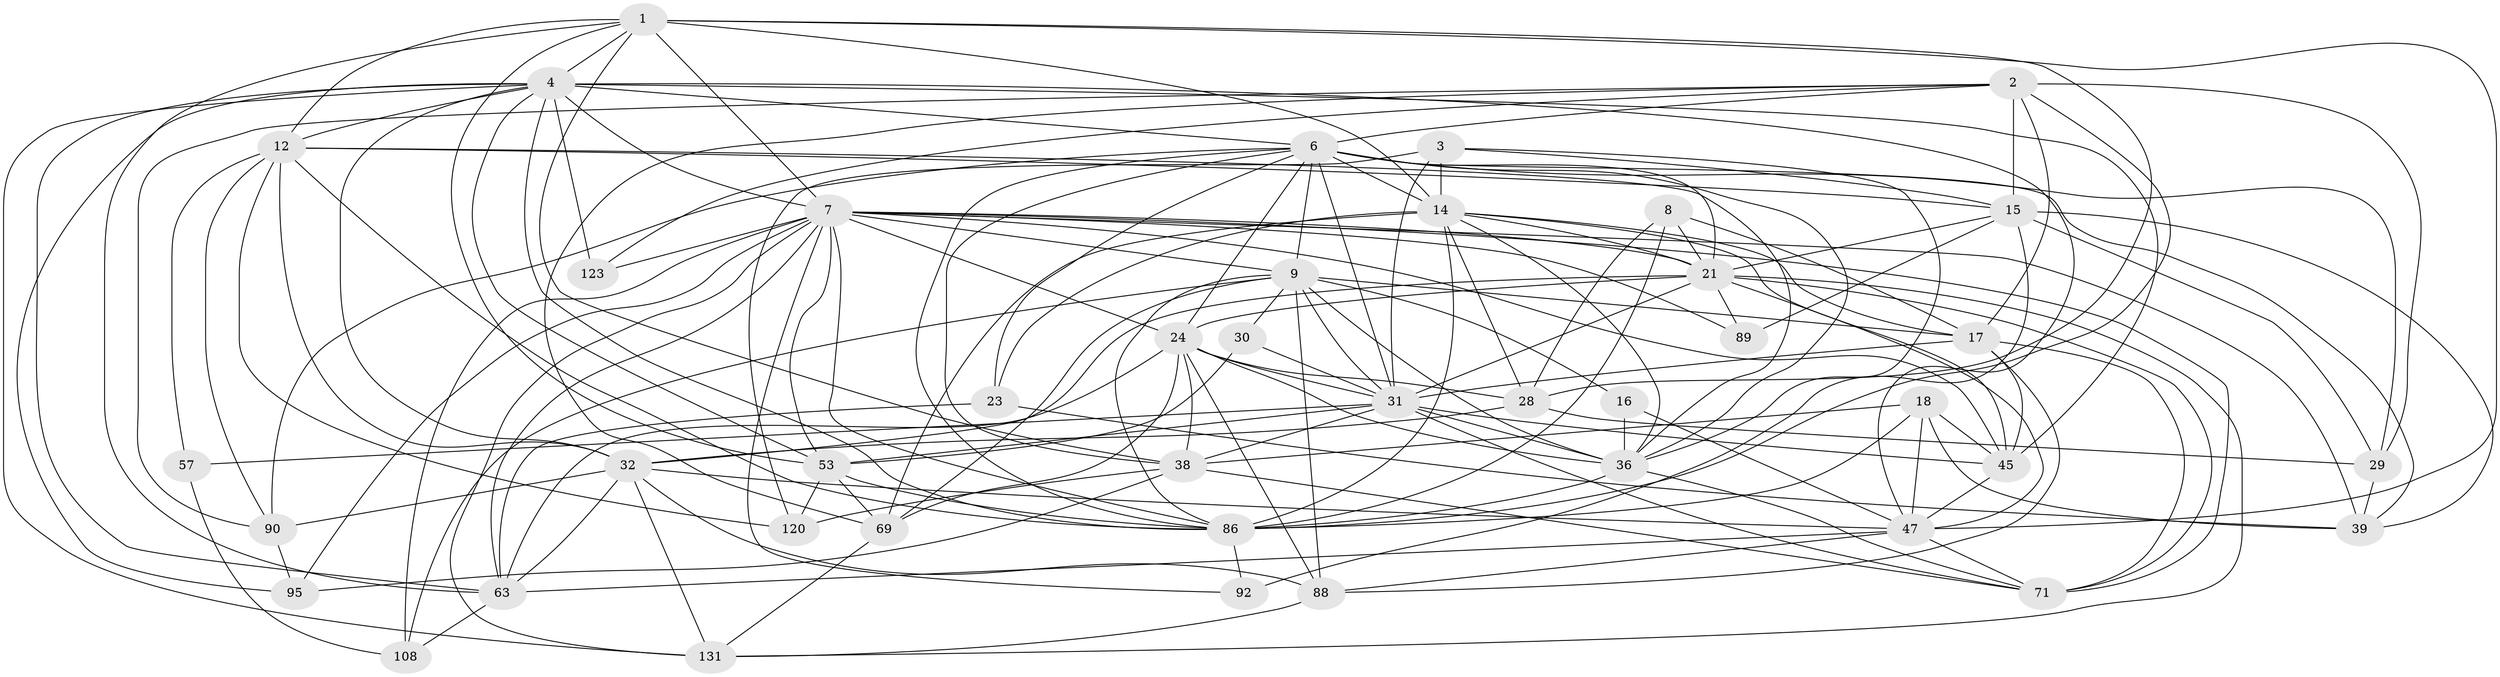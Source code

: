 // original degree distribution, {4: 1.0}
// Generated by graph-tools (version 1.1) at 2025/20/03/04/25 18:20:52]
// undirected, 42 vertices, 155 edges
graph export_dot {
graph [start="1"]
  node [color=gray90,style=filled];
  1 [super="+27+98+54"];
  2 [super="+20+102+19"];
  3 [super="+42"];
  4 [super="+70+5+52"];
  6 [super="+11+60+100+22"];
  7 [super="+114+50+10+84"];
  8;
  9 [super="+59+94+68+66"];
  12 [super="+82+13+61"];
  14 [super="+37+43+25"];
  15 [super="+110+133+130+26"];
  16;
  17 [super="+119+81"];
  18 [super="+83"];
  21 [super="+134+105+34+44"];
  23;
  24 [super="+51+76"];
  28 [super="+48"];
  29 [super="+97"];
  30;
  31 [super="+142+62+33+67"];
  32 [super="+126+79+91"];
  36 [super="+46+40"];
  38 [super="+49+117"];
  39 [super="+75"];
  45 [super="+55"];
  47 [super="+56+64"];
  53 [super="+115+77"];
  57;
  63 [super="+65"];
  69 [super="+139"];
  71 [super="+118+122"];
  86 [super="+109+128+96"];
  88 [super="+136"];
  89;
  90 [super="+140"];
  92;
  95;
  108;
  120;
  123;
  131 [super="+132"];
  1 -- 14 [weight=2];
  1 -- 53;
  1 -- 4 [weight=3];
  1 -- 38;
  1 -- 63;
  1 -- 47;
  1 -- 12;
  1 -- 7 [weight=3];
  1 -- 28;
  2 -- 123 [weight=2];
  2 -- 29;
  2 -- 15 [weight=4];
  2 -- 90;
  2 -- 86;
  2 -- 17;
  2 -- 69;
  2 -- 6;
  3 -- 120;
  3 -- 36;
  3 -- 14 [weight=2];
  3 -- 31;
  3 -- 15;
  4 -- 63;
  4 -- 53;
  4 -- 45;
  4 -- 47;
  4 -- 7 [weight=2];
  4 -- 131;
  4 -- 12;
  4 -- 123;
  4 -- 95;
  4 -- 32;
  4 -- 6;
  4 -- 86;
  6 -- 14;
  6 -- 21;
  6 -- 38;
  6 -- 90 [weight=2];
  6 -- 29 [weight=2];
  6 -- 31;
  6 -- 9;
  6 -- 36;
  6 -- 86;
  6 -- 23;
  6 -- 39;
  6 -- 24;
  7 -- 9;
  7 -- 21;
  7 -- 131;
  7 -- 53;
  7 -- 89;
  7 -- 92;
  7 -- 95;
  7 -- 39;
  7 -- 71 [weight=2];
  7 -- 108;
  7 -- 45;
  7 -- 24 [weight=2];
  7 -- 123;
  7 -- 63;
  7 -- 86;
  8 -- 28;
  8 -- 86;
  8 -- 17;
  8 -- 21;
  9 -- 16 [weight=2];
  9 -- 30 [weight=2];
  9 -- 69;
  9 -- 86;
  9 -- 108;
  9 -- 88;
  9 -- 17;
  9 -- 31;
  9 -- 36 [weight=2];
  12 -- 120;
  12 -- 15;
  12 -- 90;
  12 -- 86;
  12 -- 57;
  12 -- 32 [weight=2];
  12 -- 36;
  14 -- 86 [weight=2];
  14 -- 23;
  14 -- 28;
  14 -- 45;
  14 -- 36;
  14 -- 69;
  14 -- 21;
  14 -- 17;
  15 -- 92 [weight=2];
  15 -- 89;
  15 -- 39;
  15 -- 29;
  15 -- 21;
  16 -- 47;
  16 -- 36;
  17 -- 88;
  17 -- 71;
  17 -- 45;
  17 -- 31;
  18 -- 47;
  18 -- 86 [weight=2];
  18 -- 39;
  18 -- 45;
  18 -- 38;
  21 -- 71;
  21 -- 47;
  21 -- 32;
  21 -- 24;
  21 -- 89 [weight=2];
  21 -- 131;
  21 -- 31 [weight=2];
  23 -- 63;
  23 -- 39;
  24 -- 88;
  24 -- 38;
  24 -- 36;
  24 -- 69;
  24 -- 31 [weight=2];
  24 -- 28;
  24 -- 63;
  28 -- 32;
  28 -- 29;
  29 -- 39;
  30 -- 53;
  30 -- 31;
  31 -- 45 [weight=2];
  31 -- 71;
  31 -- 38;
  31 -- 53;
  31 -- 57 [weight=2];
  31 -- 36 [weight=2];
  32 -- 88;
  32 -- 90;
  32 -- 47;
  32 -- 131;
  32 -- 63;
  36 -- 71;
  36 -- 86;
  38 -- 95;
  38 -- 71;
  38 -- 120;
  45 -- 47;
  47 -- 88;
  47 -- 71;
  47 -- 63;
  53 -- 120;
  53 -- 69;
  53 -- 86;
  57 -- 108;
  63 -- 108;
  69 -- 131;
  86 -- 92;
  88 -- 131;
  90 -- 95;
}
